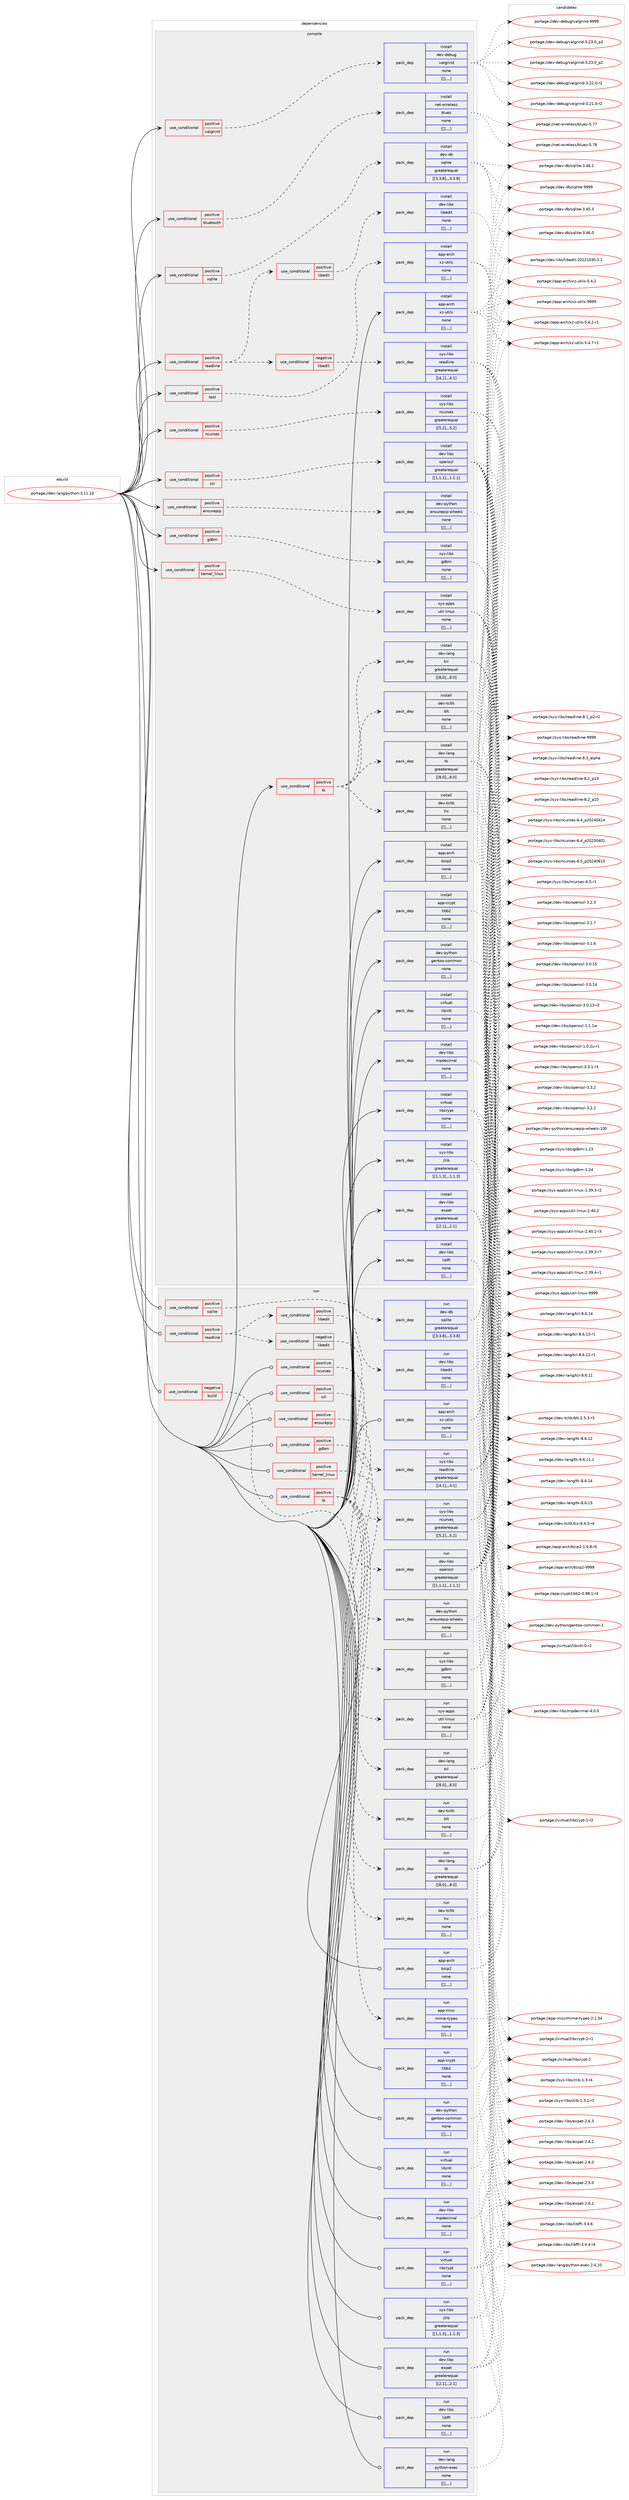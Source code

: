 digraph prolog {

# *************
# Graph options
# *************

newrank=true;
concentrate=true;
compound=true;
graph [rankdir=LR,fontname=Helvetica,fontsize=10,ranksep=1.5];#, ranksep=2.5, nodesep=0.2];
edge  [arrowhead=vee];
node  [fontname=Helvetica,fontsize=10];

# **********
# The ebuild
# **********

subgraph cluster_leftcol {
color=gray;
label=<<i>ebuild</i>>;
id [label="portage://dev-lang/python-3.11.10", color=red, width=4, href="../dev-lang/python-3.11.10.svg"];
}

# ****************
# The dependencies
# ****************

subgraph cluster_midcol {
color=gray;
label=<<i>dependencies</i>>;
subgraph cluster_compile {
fillcolor="#eeeeee";
style=filled;
label=<<i>compile</i>>;
subgraph cond24574 {
dependency102433 [label=<<TABLE BORDER="0" CELLBORDER="1" CELLSPACING="0" CELLPADDING="4"><TR><TD ROWSPAN="3" CELLPADDING="10">use_conditional</TD></TR><TR><TD>positive</TD></TR><TR><TD>bluetooth</TD></TR></TABLE>>, shape=none, color=red];
subgraph pack76784 {
dependency102434 [label=<<TABLE BORDER="0" CELLBORDER="1" CELLSPACING="0" CELLPADDING="4" WIDTH="220"><TR><TD ROWSPAN="6" CELLPADDING="30">pack_dep</TD></TR><TR><TD WIDTH="110">install</TD></TR><TR><TD>net-wireless</TD></TR><TR><TD>bluez</TD></TR><TR><TD>none</TD></TR><TR><TD>[[],,,,]</TD></TR></TABLE>>, shape=none, color=blue];
}
dependency102433:e -> dependency102434:w [weight=20,style="dashed",arrowhead="vee"];
}
id:e -> dependency102433:w [weight=20,style="solid",arrowhead="vee"];
subgraph cond24575 {
dependency102435 [label=<<TABLE BORDER="0" CELLBORDER="1" CELLSPACING="0" CELLPADDING="4"><TR><TD ROWSPAN="3" CELLPADDING="10">use_conditional</TD></TR><TR><TD>positive</TD></TR><TR><TD>ensurepip</TD></TR></TABLE>>, shape=none, color=red];
subgraph pack76785 {
dependency102436 [label=<<TABLE BORDER="0" CELLBORDER="1" CELLSPACING="0" CELLPADDING="4" WIDTH="220"><TR><TD ROWSPAN="6" CELLPADDING="30">pack_dep</TD></TR><TR><TD WIDTH="110">install</TD></TR><TR><TD>dev-python</TD></TR><TR><TD>ensurepip-wheels</TD></TR><TR><TD>none</TD></TR><TR><TD>[[],,,,]</TD></TR></TABLE>>, shape=none, color=blue];
}
dependency102435:e -> dependency102436:w [weight=20,style="dashed",arrowhead="vee"];
}
id:e -> dependency102435:w [weight=20,style="solid",arrowhead="vee"];
subgraph cond24576 {
dependency102437 [label=<<TABLE BORDER="0" CELLBORDER="1" CELLSPACING="0" CELLPADDING="4"><TR><TD ROWSPAN="3" CELLPADDING="10">use_conditional</TD></TR><TR><TD>positive</TD></TR><TR><TD>gdbm</TD></TR></TABLE>>, shape=none, color=red];
subgraph pack76786 {
dependency102438 [label=<<TABLE BORDER="0" CELLBORDER="1" CELLSPACING="0" CELLPADDING="4" WIDTH="220"><TR><TD ROWSPAN="6" CELLPADDING="30">pack_dep</TD></TR><TR><TD WIDTH="110">install</TD></TR><TR><TD>sys-libs</TD></TR><TR><TD>gdbm</TD></TR><TR><TD>none</TD></TR><TR><TD>[[],,,,]</TD></TR></TABLE>>, shape=none, color=blue];
}
dependency102437:e -> dependency102438:w [weight=20,style="dashed",arrowhead="vee"];
}
id:e -> dependency102437:w [weight=20,style="solid",arrowhead="vee"];
subgraph cond24577 {
dependency102439 [label=<<TABLE BORDER="0" CELLBORDER="1" CELLSPACING="0" CELLPADDING="4"><TR><TD ROWSPAN="3" CELLPADDING="10">use_conditional</TD></TR><TR><TD>positive</TD></TR><TR><TD>kernel_linux</TD></TR></TABLE>>, shape=none, color=red];
subgraph pack76787 {
dependency102440 [label=<<TABLE BORDER="0" CELLBORDER="1" CELLSPACING="0" CELLPADDING="4" WIDTH="220"><TR><TD ROWSPAN="6" CELLPADDING="30">pack_dep</TD></TR><TR><TD WIDTH="110">install</TD></TR><TR><TD>sys-apps</TD></TR><TR><TD>util-linux</TD></TR><TR><TD>none</TD></TR><TR><TD>[[],,,,]</TD></TR></TABLE>>, shape=none, color=blue];
}
dependency102439:e -> dependency102440:w [weight=20,style="dashed",arrowhead="vee"];
}
id:e -> dependency102439:w [weight=20,style="solid",arrowhead="vee"];
subgraph cond24578 {
dependency102441 [label=<<TABLE BORDER="0" CELLBORDER="1" CELLSPACING="0" CELLPADDING="4"><TR><TD ROWSPAN="3" CELLPADDING="10">use_conditional</TD></TR><TR><TD>positive</TD></TR><TR><TD>ncurses</TD></TR></TABLE>>, shape=none, color=red];
subgraph pack76788 {
dependency102442 [label=<<TABLE BORDER="0" CELLBORDER="1" CELLSPACING="0" CELLPADDING="4" WIDTH="220"><TR><TD ROWSPAN="6" CELLPADDING="30">pack_dep</TD></TR><TR><TD WIDTH="110">install</TD></TR><TR><TD>sys-libs</TD></TR><TR><TD>ncurses</TD></TR><TR><TD>greaterequal</TD></TR><TR><TD>[[5,2],,,5.2]</TD></TR></TABLE>>, shape=none, color=blue];
}
dependency102441:e -> dependency102442:w [weight=20,style="dashed",arrowhead="vee"];
}
id:e -> dependency102441:w [weight=20,style="solid",arrowhead="vee"];
subgraph cond24579 {
dependency102443 [label=<<TABLE BORDER="0" CELLBORDER="1" CELLSPACING="0" CELLPADDING="4"><TR><TD ROWSPAN="3" CELLPADDING="10">use_conditional</TD></TR><TR><TD>positive</TD></TR><TR><TD>readline</TD></TR></TABLE>>, shape=none, color=red];
subgraph cond24580 {
dependency102444 [label=<<TABLE BORDER="0" CELLBORDER="1" CELLSPACING="0" CELLPADDING="4"><TR><TD ROWSPAN="3" CELLPADDING="10">use_conditional</TD></TR><TR><TD>negative</TD></TR><TR><TD>libedit</TD></TR></TABLE>>, shape=none, color=red];
subgraph pack76789 {
dependency102445 [label=<<TABLE BORDER="0" CELLBORDER="1" CELLSPACING="0" CELLPADDING="4" WIDTH="220"><TR><TD ROWSPAN="6" CELLPADDING="30">pack_dep</TD></TR><TR><TD WIDTH="110">install</TD></TR><TR><TD>sys-libs</TD></TR><TR><TD>readline</TD></TR><TR><TD>greaterequal</TD></TR><TR><TD>[[4,1],,,4.1]</TD></TR></TABLE>>, shape=none, color=blue];
}
dependency102444:e -> dependency102445:w [weight=20,style="dashed",arrowhead="vee"];
}
dependency102443:e -> dependency102444:w [weight=20,style="dashed",arrowhead="vee"];
subgraph cond24581 {
dependency102446 [label=<<TABLE BORDER="0" CELLBORDER="1" CELLSPACING="0" CELLPADDING="4"><TR><TD ROWSPAN="3" CELLPADDING="10">use_conditional</TD></TR><TR><TD>positive</TD></TR><TR><TD>libedit</TD></TR></TABLE>>, shape=none, color=red];
subgraph pack76790 {
dependency102447 [label=<<TABLE BORDER="0" CELLBORDER="1" CELLSPACING="0" CELLPADDING="4" WIDTH="220"><TR><TD ROWSPAN="6" CELLPADDING="30">pack_dep</TD></TR><TR><TD WIDTH="110">install</TD></TR><TR><TD>dev-libs</TD></TR><TR><TD>libedit</TD></TR><TR><TD>none</TD></TR><TR><TD>[[],,,,]</TD></TR></TABLE>>, shape=none, color=blue];
}
dependency102446:e -> dependency102447:w [weight=20,style="dashed",arrowhead="vee"];
}
dependency102443:e -> dependency102446:w [weight=20,style="dashed",arrowhead="vee"];
}
id:e -> dependency102443:w [weight=20,style="solid",arrowhead="vee"];
subgraph cond24582 {
dependency102448 [label=<<TABLE BORDER="0" CELLBORDER="1" CELLSPACING="0" CELLPADDING="4"><TR><TD ROWSPAN="3" CELLPADDING="10">use_conditional</TD></TR><TR><TD>positive</TD></TR><TR><TD>sqlite</TD></TR></TABLE>>, shape=none, color=red];
subgraph pack76791 {
dependency102449 [label=<<TABLE BORDER="0" CELLBORDER="1" CELLSPACING="0" CELLPADDING="4" WIDTH="220"><TR><TD ROWSPAN="6" CELLPADDING="30">pack_dep</TD></TR><TR><TD WIDTH="110">install</TD></TR><TR><TD>dev-db</TD></TR><TR><TD>sqlite</TD></TR><TR><TD>greaterequal</TD></TR><TR><TD>[[3,3,8],,,3.3.8]</TD></TR></TABLE>>, shape=none, color=blue];
}
dependency102448:e -> dependency102449:w [weight=20,style="dashed",arrowhead="vee"];
}
id:e -> dependency102448:w [weight=20,style="solid",arrowhead="vee"];
subgraph cond24583 {
dependency102450 [label=<<TABLE BORDER="0" CELLBORDER="1" CELLSPACING="0" CELLPADDING="4"><TR><TD ROWSPAN="3" CELLPADDING="10">use_conditional</TD></TR><TR><TD>positive</TD></TR><TR><TD>ssl</TD></TR></TABLE>>, shape=none, color=red];
subgraph pack76792 {
dependency102451 [label=<<TABLE BORDER="0" CELLBORDER="1" CELLSPACING="0" CELLPADDING="4" WIDTH="220"><TR><TD ROWSPAN="6" CELLPADDING="30">pack_dep</TD></TR><TR><TD WIDTH="110">install</TD></TR><TR><TD>dev-libs</TD></TR><TR><TD>openssl</TD></TR><TR><TD>greaterequal</TD></TR><TR><TD>[[1,1,1],,,1.1.1]</TD></TR></TABLE>>, shape=none, color=blue];
}
dependency102450:e -> dependency102451:w [weight=20,style="dashed",arrowhead="vee"];
}
id:e -> dependency102450:w [weight=20,style="solid",arrowhead="vee"];
subgraph cond24584 {
dependency102452 [label=<<TABLE BORDER="0" CELLBORDER="1" CELLSPACING="0" CELLPADDING="4"><TR><TD ROWSPAN="3" CELLPADDING="10">use_conditional</TD></TR><TR><TD>positive</TD></TR><TR><TD>test</TD></TR></TABLE>>, shape=none, color=red];
subgraph pack76793 {
dependency102453 [label=<<TABLE BORDER="0" CELLBORDER="1" CELLSPACING="0" CELLPADDING="4" WIDTH="220"><TR><TD ROWSPAN="6" CELLPADDING="30">pack_dep</TD></TR><TR><TD WIDTH="110">install</TD></TR><TR><TD>app-arch</TD></TR><TR><TD>xz-utils</TD></TR><TR><TD>none</TD></TR><TR><TD>[[],,,,]</TD></TR></TABLE>>, shape=none, color=blue];
}
dependency102452:e -> dependency102453:w [weight=20,style="dashed",arrowhead="vee"];
}
id:e -> dependency102452:w [weight=20,style="solid",arrowhead="vee"];
subgraph cond24585 {
dependency102454 [label=<<TABLE BORDER="0" CELLBORDER="1" CELLSPACING="0" CELLPADDING="4"><TR><TD ROWSPAN="3" CELLPADDING="10">use_conditional</TD></TR><TR><TD>positive</TD></TR><TR><TD>tk</TD></TR></TABLE>>, shape=none, color=red];
subgraph pack76794 {
dependency102455 [label=<<TABLE BORDER="0" CELLBORDER="1" CELLSPACING="0" CELLPADDING="4" WIDTH="220"><TR><TD ROWSPAN="6" CELLPADDING="30">pack_dep</TD></TR><TR><TD WIDTH="110">install</TD></TR><TR><TD>dev-lang</TD></TR><TR><TD>tcl</TD></TR><TR><TD>greaterequal</TD></TR><TR><TD>[[8,0],,,8.0]</TD></TR></TABLE>>, shape=none, color=blue];
}
dependency102454:e -> dependency102455:w [weight=20,style="dashed",arrowhead="vee"];
subgraph pack76795 {
dependency102456 [label=<<TABLE BORDER="0" CELLBORDER="1" CELLSPACING="0" CELLPADDING="4" WIDTH="220"><TR><TD ROWSPAN="6" CELLPADDING="30">pack_dep</TD></TR><TR><TD WIDTH="110">install</TD></TR><TR><TD>dev-lang</TD></TR><TR><TD>tk</TD></TR><TR><TD>greaterequal</TD></TR><TR><TD>[[8,0],,,8.0]</TD></TR></TABLE>>, shape=none, color=blue];
}
dependency102454:e -> dependency102456:w [weight=20,style="dashed",arrowhead="vee"];
subgraph pack76796 {
dependency102457 [label=<<TABLE BORDER="0" CELLBORDER="1" CELLSPACING="0" CELLPADDING="4" WIDTH="220"><TR><TD ROWSPAN="6" CELLPADDING="30">pack_dep</TD></TR><TR><TD WIDTH="110">install</TD></TR><TR><TD>dev-tcltk</TD></TR><TR><TD>blt</TD></TR><TR><TD>none</TD></TR><TR><TD>[[],,,,]</TD></TR></TABLE>>, shape=none, color=blue];
}
dependency102454:e -> dependency102457:w [weight=20,style="dashed",arrowhead="vee"];
subgraph pack76797 {
dependency102458 [label=<<TABLE BORDER="0" CELLBORDER="1" CELLSPACING="0" CELLPADDING="4" WIDTH="220"><TR><TD ROWSPAN="6" CELLPADDING="30">pack_dep</TD></TR><TR><TD WIDTH="110">install</TD></TR><TR><TD>dev-tcltk</TD></TR><TR><TD>tix</TD></TR><TR><TD>none</TD></TR><TR><TD>[[],,,,]</TD></TR></TABLE>>, shape=none, color=blue];
}
dependency102454:e -> dependency102458:w [weight=20,style="dashed",arrowhead="vee"];
}
id:e -> dependency102454:w [weight=20,style="solid",arrowhead="vee"];
subgraph cond24586 {
dependency102459 [label=<<TABLE BORDER="0" CELLBORDER="1" CELLSPACING="0" CELLPADDING="4"><TR><TD ROWSPAN="3" CELLPADDING="10">use_conditional</TD></TR><TR><TD>positive</TD></TR><TR><TD>valgrind</TD></TR></TABLE>>, shape=none, color=red];
subgraph pack76798 {
dependency102460 [label=<<TABLE BORDER="0" CELLBORDER="1" CELLSPACING="0" CELLPADDING="4" WIDTH="220"><TR><TD ROWSPAN="6" CELLPADDING="30">pack_dep</TD></TR><TR><TD WIDTH="110">install</TD></TR><TR><TD>dev-debug</TD></TR><TR><TD>valgrind</TD></TR><TR><TD>none</TD></TR><TR><TD>[[],,,,]</TD></TR></TABLE>>, shape=none, color=blue];
}
dependency102459:e -> dependency102460:w [weight=20,style="dashed",arrowhead="vee"];
}
id:e -> dependency102459:w [weight=20,style="solid",arrowhead="vee"];
subgraph pack76799 {
dependency102461 [label=<<TABLE BORDER="0" CELLBORDER="1" CELLSPACING="0" CELLPADDING="4" WIDTH="220"><TR><TD ROWSPAN="6" CELLPADDING="30">pack_dep</TD></TR><TR><TD WIDTH="110">install</TD></TR><TR><TD>app-arch</TD></TR><TR><TD>bzip2</TD></TR><TR><TD>none</TD></TR><TR><TD>[[],,,,]</TD></TR></TABLE>>, shape=none, color=blue];
}
id:e -> dependency102461:w [weight=20,style="solid",arrowhead="vee"];
subgraph pack76800 {
dependency102462 [label=<<TABLE BORDER="0" CELLBORDER="1" CELLSPACING="0" CELLPADDING="4" WIDTH="220"><TR><TD ROWSPAN="6" CELLPADDING="30">pack_dep</TD></TR><TR><TD WIDTH="110">install</TD></TR><TR><TD>app-arch</TD></TR><TR><TD>xz-utils</TD></TR><TR><TD>none</TD></TR><TR><TD>[[],,,,]</TD></TR></TABLE>>, shape=none, color=blue];
}
id:e -> dependency102462:w [weight=20,style="solid",arrowhead="vee"];
subgraph pack76801 {
dependency102463 [label=<<TABLE BORDER="0" CELLBORDER="1" CELLSPACING="0" CELLPADDING="4" WIDTH="220"><TR><TD ROWSPAN="6" CELLPADDING="30">pack_dep</TD></TR><TR><TD WIDTH="110">install</TD></TR><TR><TD>app-crypt</TD></TR><TR><TD>libb2</TD></TR><TR><TD>none</TD></TR><TR><TD>[[],,,,]</TD></TR></TABLE>>, shape=none, color=blue];
}
id:e -> dependency102463:w [weight=20,style="solid",arrowhead="vee"];
subgraph pack76802 {
dependency102464 [label=<<TABLE BORDER="0" CELLBORDER="1" CELLSPACING="0" CELLPADDING="4" WIDTH="220"><TR><TD ROWSPAN="6" CELLPADDING="30">pack_dep</TD></TR><TR><TD WIDTH="110">install</TD></TR><TR><TD>dev-libs</TD></TR><TR><TD>expat</TD></TR><TR><TD>greaterequal</TD></TR><TR><TD>[[2,1],,,2.1]</TD></TR></TABLE>>, shape=none, color=blue];
}
id:e -> dependency102464:w [weight=20,style="solid",arrowhead="vee"];
subgraph pack76803 {
dependency102465 [label=<<TABLE BORDER="0" CELLBORDER="1" CELLSPACING="0" CELLPADDING="4" WIDTH="220"><TR><TD ROWSPAN="6" CELLPADDING="30">pack_dep</TD></TR><TR><TD WIDTH="110">install</TD></TR><TR><TD>dev-libs</TD></TR><TR><TD>libffi</TD></TR><TR><TD>none</TD></TR><TR><TD>[[],,,,]</TD></TR></TABLE>>, shape=none, color=blue];
}
id:e -> dependency102465:w [weight=20,style="solid",arrowhead="vee"];
subgraph pack76804 {
dependency102466 [label=<<TABLE BORDER="0" CELLBORDER="1" CELLSPACING="0" CELLPADDING="4" WIDTH="220"><TR><TD ROWSPAN="6" CELLPADDING="30">pack_dep</TD></TR><TR><TD WIDTH="110">install</TD></TR><TR><TD>dev-libs</TD></TR><TR><TD>mpdecimal</TD></TR><TR><TD>none</TD></TR><TR><TD>[[],,,,]</TD></TR></TABLE>>, shape=none, color=blue];
}
id:e -> dependency102466:w [weight=20,style="solid",arrowhead="vee"];
subgraph pack76805 {
dependency102467 [label=<<TABLE BORDER="0" CELLBORDER="1" CELLSPACING="0" CELLPADDING="4" WIDTH="220"><TR><TD ROWSPAN="6" CELLPADDING="30">pack_dep</TD></TR><TR><TD WIDTH="110">install</TD></TR><TR><TD>dev-python</TD></TR><TR><TD>gentoo-common</TD></TR><TR><TD>none</TD></TR><TR><TD>[[],,,,]</TD></TR></TABLE>>, shape=none, color=blue];
}
id:e -> dependency102467:w [weight=20,style="solid",arrowhead="vee"];
subgraph pack76806 {
dependency102468 [label=<<TABLE BORDER="0" CELLBORDER="1" CELLSPACING="0" CELLPADDING="4" WIDTH="220"><TR><TD ROWSPAN="6" CELLPADDING="30">pack_dep</TD></TR><TR><TD WIDTH="110">install</TD></TR><TR><TD>sys-libs</TD></TR><TR><TD>zlib</TD></TR><TR><TD>greaterequal</TD></TR><TR><TD>[[1,1,3],,,1.1.3]</TD></TR></TABLE>>, shape=none, color=blue];
}
id:e -> dependency102468:w [weight=20,style="solid",arrowhead="vee"];
subgraph pack76807 {
dependency102469 [label=<<TABLE BORDER="0" CELLBORDER="1" CELLSPACING="0" CELLPADDING="4" WIDTH="220"><TR><TD ROWSPAN="6" CELLPADDING="30">pack_dep</TD></TR><TR><TD WIDTH="110">install</TD></TR><TR><TD>virtual</TD></TR><TR><TD>libcrypt</TD></TR><TR><TD>none</TD></TR><TR><TD>[[],,,,]</TD></TR></TABLE>>, shape=none, color=blue];
}
id:e -> dependency102469:w [weight=20,style="solid",arrowhead="vee"];
subgraph pack76808 {
dependency102470 [label=<<TABLE BORDER="0" CELLBORDER="1" CELLSPACING="0" CELLPADDING="4" WIDTH="220"><TR><TD ROWSPAN="6" CELLPADDING="30">pack_dep</TD></TR><TR><TD WIDTH="110">install</TD></TR><TR><TD>virtual</TD></TR><TR><TD>libintl</TD></TR><TR><TD>none</TD></TR><TR><TD>[[],,,,]</TD></TR></TABLE>>, shape=none, color=blue];
}
id:e -> dependency102470:w [weight=20,style="solid",arrowhead="vee"];
}
subgraph cluster_compileandrun {
fillcolor="#eeeeee";
style=filled;
label=<<i>compile and run</i>>;
}
subgraph cluster_run {
fillcolor="#eeeeee";
style=filled;
label=<<i>run</i>>;
subgraph cond24587 {
dependency102471 [label=<<TABLE BORDER="0" CELLBORDER="1" CELLSPACING="0" CELLPADDING="4"><TR><TD ROWSPAN="3" CELLPADDING="10">use_conditional</TD></TR><TR><TD>negative</TD></TR><TR><TD>build</TD></TR></TABLE>>, shape=none, color=red];
subgraph pack76809 {
dependency102472 [label=<<TABLE BORDER="0" CELLBORDER="1" CELLSPACING="0" CELLPADDING="4" WIDTH="220"><TR><TD ROWSPAN="6" CELLPADDING="30">pack_dep</TD></TR><TR><TD WIDTH="110">run</TD></TR><TR><TD>app-misc</TD></TR><TR><TD>mime-types</TD></TR><TR><TD>none</TD></TR><TR><TD>[[],,,,]</TD></TR></TABLE>>, shape=none, color=blue];
}
dependency102471:e -> dependency102472:w [weight=20,style="dashed",arrowhead="vee"];
}
id:e -> dependency102471:w [weight=20,style="solid",arrowhead="odot"];
subgraph cond24588 {
dependency102473 [label=<<TABLE BORDER="0" CELLBORDER="1" CELLSPACING="0" CELLPADDING="4"><TR><TD ROWSPAN="3" CELLPADDING="10">use_conditional</TD></TR><TR><TD>positive</TD></TR><TR><TD>ensurepip</TD></TR></TABLE>>, shape=none, color=red];
subgraph pack76810 {
dependency102474 [label=<<TABLE BORDER="0" CELLBORDER="1" CELLSPACING="0" CELLPADDING="4" WIDTH="220"><TR><TD ROWSPAN="6" CELLPADDING="30">pack_dep</TD></TR><TR><TD WIDTH="110">run</TD></TR><TR><TD>dev-python</TD></TR><TR><TD>ensurepip-wheels</TD></TR><TR><TD>none</TD></TR><TR><TD>[[],,,,]</TD></TR></TABLE>>, shape=none, color=blue];
}
dependency102473:e -> dependency102474:w [weight=20,style="dashed",arrowhead="vee"];
}
id:e -> dependency102473:w [weight=20,style="solid",arrowhead="odot"];
subgraph cond24589 {
dependency102475 [label=<<TABLE BORDER="0" CELLBORDER="1" CELLSPACING="0" CELLPADDING="4"><TR><TD ROWSPAN="3" CELLPADDING="10">use_conditional</TD></TR><TR><TD>positive</TD></TR><TR><TD>gdbm</TD></TR></TABLE>>, shape=none, color=red];
subgraph pack76811 {
dependency102476 [label=<<TABLE BORDER="0" CELLBORDER="1" CELLSPACING="0" CELLPADDING="4" WIDTH="220"><TR><TD ROWSPAN="6" CELLPADDING="30">pack_dep</TD></TR><TR><TD WIDTH="110">run</TD></TR><TR><TD>sys-libs</TD></TR><TR><TD>gdbm</TD></TR><TR><TD>none</TD></TR><TR><TD>[[],,,,]</TD></TR></TABLE>>, shape=none, color=blue];
}
dependency102475:e -> dependency102476:w [weight=20,style="dashed",arrowhead="vee"];
}
id:e -> dependency102475:w [weight=20,style="solid",arrowhead="odot"];
subgraph cond24590 {
dependency102477 [label=<<TABLE BORDER="0" CELLBORDER="1" CELLSPACING="0" CELLPADDING="4"><TR><TD ROWSPAN="3" CELLPADDING="10">use_conditional</TD></TR><TR><TD>positive</TD></TR><TR><TD>kernel_linux</TD></TR></TABLE>>, shape=none, color=red];
subgraph pack76812 {
dependency102478 [label=<<TABLE BORDER="0" CELLBORDER="1" CELLSPACING="0" CELLPADDING="4" WIDTH="220"><TR><TD ROWSPAN="6" CELLPADDING="30">pack_dep</TD></TR><TR><TD WIDTH="110">run</TD></TR><TR><TD>sys-apps</TD></TR><TR><TD>util-linux</TD></TR><TR><TD>none</TD></TR><TR><TD>[[],,,,]</TD></TR></TABLE>>, shape=none, color=blue];
}
dependency102477:e -> dependency102478:w [weight=20,style="dashed",arrowhead="vee"];
}
id:e -> dependency102477:w [weight=20,style="solid",arrowhead="odot"];
subgraph cond24591 {
dependency102479 [label=<<TABLE BORDER="0" CELLBORDER="1" CELLSPACING="0" CELLPADDING="4"><TR><TD ROWSPAN="3" CELLPADDING="10">use_conditional</TD></TR><TR><TD>positive</TD></TR><TR><TD>ncurses</TD></TR></TABLE>>, shape=none, color=red];
subgraph pack76813 {
dependency102480 [label=<<TABLE BORDER="0" CELLBORDER="1" CELLSPACING="0" CELLPADDING="4" WIDTH="220"><TR><TD ROWSPAN="6" CELLPADDING="30">pack_dep</TD></TR><TR><TD WIDTH="110">run</TD></TR><TR><TD>sys-libs</TD></TR><TR><TD>ncurses</TD></TR><TR><TD>greaterequal</TD></TR><TR><TD>[[5,2],,,5.2]</TD></TR></TABLE>>, shape=none, color=blue];
}
dependency102479:e -> dependency102480:w [weight=20,style="dashed",arrowhead="vee"];
}
id:e -> dependency102479:w [weight=20,style="solid",arrowhead="odot"];
subgraph cond24592 {
dependency102481 [label=<<TABLE BORDER="0" CELLBORDER="1" CELLSPACING="0" CELLPADDING="4"><TR><TD ROWSPAN="3" CELLPADDING="10">use_conditional</TD></TR><TR><TD>positive</TD></TR><TR><TD>readline</TD></TR></TABLE>>, shape=none, color=red];
subgraph cond24593 {
dependency102482 [label=<<TABLE BORDER="0" CELLBORDER="1" CELLSPACING="0" CELLPADDING="4"><TR><TD ROWSPAN="3" CELLPADDING="10">use_conditional</TD></TR><TR><TD>negative</TD></TR><TR><TD>libedit</TD></TR></TABLE>>, shape=none, color=red];
subgraph pack76814 {
dependency102483 [label=<<TABLE BORDER="0" CELLBORDER="1" CELLSPACING="0" CELLPADDING="4" WIDTH="220"><TR><TD ROWSPAN="6" CELLPADDING="30">pack_dep</TD></TR><TR><TD WIDTH="110">run</TD></TR><TR><TD>sys-libs</TD></TR><TR><TD>readline</TD></TR><TR><TD>greaterequal</TD></TR><TR><TD>[[4,1],,,4.1]</TD></TR></TABLE>>, shape=none, color=blue];
}
dependency102482:e -> dependency102483:w [weight=20,style="dashed",arrowhead="vee"];
}
dependency102481:e -> dependency102482:w [weight=20,style="dashed",arrowhead="vee"];
subgraph cond24594 {
dependency102484 [label=<<TABLE BORDER="0" CELLBORDER="1" CELLSPACING="0" CELLPADDING="4"><TR><TD ROWSPAN="3" CELLPADDING="10">use_conditional</TD></TR><TR><TD>positive</TD></TR><TR><TD>libedit</TD></TR></TABLE>>, shape=none, color=red];
subgraph pack76815 {
dependency102485 [label=<<TABLE BORDER="0" CELLBORDER="1" CELLSPACING="0" CELLPADDING="4" WIDTH="220"><TR><TD ROWSPAN="6" CELLPADDING="30">pack_dep</TD></TR><TR><TD WIDTH="110">run</TD></TR><TR><TD>dev-libs</TD></TR><TR><TD>libedit</TD></TR><TR><TD>none</TD></TR><TR><TD>[[],,,,]</TD></TR></TABLE>>, shape=none, color=blue];
}
dependency102484:e -> dependency102485:w [weight=20,style="dashed",arrowhead="vee"];
}
dependency102481:e -> dependency102484:w [weight=20,style="dashed",arrowhead="vee"];
}
id:e -> dependency102481:w [weight=20,style="solid",arrowhead="odot"];
subgraph cond24595 {
dependency102486 [label=<<TABLE BORDER="0" CELLBORDER="1" CELLSPACING="0" CELLPADDING="4"><TR><TD ROWSPAN="3" CELLPADDING="10">use_conditional</TD></TR><TR><TD>positive</TD></TR><TR><TD>sqlite</TD></TR></TABLE>>, shape=none, color=red];
subgraph pack76816 {
dependency102487 [label=<<TABLE BORDER="0" CELLBORDER="1" CELLSPACING="0" CELLPADDING="4" WIDTH="220"><TR><TD ROWSPAN="6" CELLPADDING="30">pack_dep</TD></TR><TR><TD WIDTH="110">run</TD></TR><TR><TD>dev-db</TD></TR><TR><TD>sqlite</TD></TR><TR><TD>greaterequal</TD></TR><TR><TD>[[3,3,8],,,3.3.8]</TD></TR></TABLE>>, shape=none, color=blue];
}
dependency102486:e -> dependency102487:w [weight=20,style="dashed",arrowhead="vee"];
}
id:e -> dependency102486:w [weight=20,style="solid",arrowhead="odot"];
subgraph cond24596 {
dependency102488 [label=<<TABLE BORDER="0" CELLBORDER="1" CELLSPACING="0" CELLPADDING="4"><TR><TD ROWSPAN="3" CELLPADDING="10">use_conditional</TD></TR><TR><TD>positive</TD></TR><TR><TD>ssl</TD></TR></TABLE>>, shape=none, color=red];
subgraph pack76817 {
dependency102489 [label=<<TABLE BORDER="0" CELLBORDER="1" CELLSPACING="0" CELLPADDING="4" WIDTH="220"><TR><TD ROWSPAN="6" CELLPADDING="30">pack_dep</TD></TR><TR><TD WIDTH="110">run</TD></TR><TR><TD>dev-libs</TD></TR><TR><TD>openssl</TD></TR><TR><TD>greaterequal</TD></TR><TR><TD>[[1,1,1],,,1.1.1]</TD></TR></TABLE>>, shape=none, color=blue];
}
dependency102488:e -> dependency102489:w [weight=20,style="dashed",arrowhead="vee"];
}
id:e -> dependency102488:w [weight=20,style="solid",arrowhead="odot"];
subgraph cond24597 {
dependency102490 [label=<<TABLE BORDER="0" CELLBORDER="1" CELLSPACING="0" CELLPADDING="4"><TR><TD ROWSPAN="3" CELLPADDING="10">use_conditional</TD></TR><TR><TD>positive</TD></TR><TR><TD>tk</TD></TR></TABLE>>, shape=none, color=red];
subgraph pack76818 {
dependency102491 [label=<<TABLE BORDER="0" CELLBORDER="1" CELLSPACING="0" CELLPADDING="4" WIDTH="220"><TR><TD ROWSPAN="6" CELLPADDING="30">pack_dep</TD></TR><TR><TD WIDTH="110">run</TD></TR><TR><TD>dev-lang</TD></TR><TR><TD>tcl</TD></TR><TR><TD>greaterequal</TD></TR><TR><TD>[[8,0],,,8.0]</TD></TR></TABLE>>, shape=none, color=blue];
}
dependency102490:e -> dependency102491:w [weight=20,style="dashed",arrowhead="vee"];
subgraph pack76819 {
dependency102492 [label=<<TABLE BORDER="0" CELLBORDER="1" CELLSPACING="0" CELLPADDING="4" WIDTH="220"><TR><TD ROWSPAN="6" CELLPADDING="30">pack_dep</TD></TR><TR><TD WIDTH="110">run</TD></TR><TR><TD>dev-lang</TD></TR><TR><TD>tk</TD></TR><TR><TD>greaterequal</TD></TR><TR><TD>[[8,0],,,8.0]</TD></TR></TABLE>>, shape=none, color=blue];
}
dependency102490:e -> dependency102492:w [weight=20,style="dashed",arrowhead="vee"];
subgraph pack76820 {
dependency102493 [label=<<TABLE BORDER="0" CELLBORDER="1" CELLSPACING="0" CELLPADDING="4" WIDTH="220"><TR><TD ROWSPAN="6" CELLPADDING="30">pack_dep</TD></TR><TR><TD WIDTH="110">run</TD></TR><TR><TD>dev-tcltk</TD></TR><TR><TD>blt</TD></TR><TR><TD>none</TD></TR><TR><TD>[[],,,,]</TD></TR></TABLE>>, shape=none, color=blue];
}
dependency102490:e -> dependency102493:w [weight=20,style="dashed",arrowhead="vee"];
subgraph pack76821 {
dependency102494 [label=<<TABLE BORDER="0" CELLBORDER="1" CELLSPACING="0" CELLPADDING="4" WIDTH="220"><TR><TD ROWSPAN="6" CELLPADDING="30">pack_dep</TD></TR><TR><TD WIDTH="110">run</TD></TR><TR><TD>dev-tcltk</TD></TR><TR><TD>tix</TD></TR><TR><TD>none</TD></TR><TR><TD>[[],,,,]</TD></TR></TABLE>>, shape=none, color=blue];
}
dependency102490:e -> dependency102494:w [weight=20,style="dashed",arrowhead="vee"];
}
id:e -> dependency102490:w [weight=20,style="solid",arrowhead="odot"];
subgraph pack76822 {
dependency102495 [label=<<TABLE BORDER="0" CELLBORDER="1" CELLSPACING="0" CELLPADDING="4" WIDTH="220"><TR><TD ROWSPAN="6" CELLPADDING="30">pack_dep</TD></TR><TR><TD WIDTH="110">run</TD></TR><TR><TD>app-arch</TD></TR><TR><TD>bzip2</TD></TR><TR><TD>none</TD></TR><TR><TD>[[],,,,]</TD></TR></TABLE>>, shape=none, color=blue];
}
id:e -> dependency102495:w [weight=20,style="solid",arrowhead="odot"];
subgraph pack76823 {
dependency102496 [label=<<TABLE BORDER="0" CELLBORDER="1" CELLSPACING="0" CELLPADDING="4" WIDTH="220"><TR><TD ROWSPAN="6" CELLPADDING="30">pack_dep</TD></TR><TR><TD WIDTH="110">run</TD></TR><TR><TD>app-arch</TD></TR><TR><TD>xz-utils</TD></TR><TR><TD>none</TD></TR><TR><TD>[[],,,,]</TD></TR></TABLE>>, shape=none, color=blue];
}
id:e -> dependency102496:w [weight=20,style="solid",arrowhead="odot"];
subgraph pack76824 {
dependency102497 [label=<<TABLE BORDER="0" CELLBORDER="1" CELLSPACING="0" CELLPADDING="4" WIDTH="220"><TR><TD ROWSPAN="6" CELLPADDING="30">pack_dep</TD></TR><TR><TD WIDTH="110">run</TD></TR><TR><TD>app-crypt</TD></TR><TR><TD>libb2</TD></TR><TR><TD>none</TD></TR><TR><TD>[[],,,,]</TD></TR></TABLE>>, shape=none, color=blue];
}
id:e -> dependency102497:w [weight=20,style="solid",arrowhead="odot"];
subgraph pack76825 {
dependency102498 [label=<<TABLE BORDER="0" CELLBORDER="1" CELLSPACING="0" CELLPADDING="4" WIDTH="220"><TR><TD ROWSPAN="6" CELLPADDING="30">pack_dep</TD></TR><TR><TD WIDTH="110">run</TD></TR><TR><TD>dev-lang</TD></TR><TR><TD>python-exec</TD></TR><TR><TD>none</TD></TR><TR><TD>[[],,,,]</TD></TR></TABLE>>, shape=none, color=blue];
}
id:e -> dependency102498:w [weight=20,style="solid",arrowhead="odot"];
subgraph pack76826 {
dependency102499 [label=<<TABLE BORDER="0" CELLBORDER="1" CELLSPACING="0" CELLPADDING="4" WIDTH="220"><TR><TD ROWSPAN="6" CELLPADDING="30">pack_dep</TD></TR><TR><TD WIDTH="110">run</TD></TR><TR><TD>dev-libs</TD></TR><TR><TD>expat</TD></TR><TR><TD>greaterequal</TD></TR><TR><TD>[[2,1],,,2.1]</TD></TR></TABLE>>, shape=none, color=blue];
}
id:e -> dependency102499:w [weight=20,style="solid",arrowhead="odot"];
subgraph pack76827 {
dependency102500 [label=<<TABLE BORDER="0" CELLBORDER="1" CELLSPACING="0" CELLPADDING="4" WIDTH="220"><TR><TD ROWSPAN="6" CELLPADDING="30">pack_dep</TD></TR><TR><TD WIDTH="110">run</TD></TR><TR><TD>dev-libs</TD></TR><TR><TD>libffi</TD></TR><TR><TD>none</TD></TR><TR><TD>[[],,,,]</TD></TR></TABLE>>, shape=none, color=blue];
}
id:e -> dependency102500:w [weight=20,style="solid",arrowhead="odot"];
subgraph pack76828 {
dependency102501 [label=<<TABLE BORDER="0" CELLBORDER="1" CELLSPACING="0" CELLPADDING="4" WIDTH="220"><TR><TD ROWSPAN="6" CELLPADDING="30">pack_dep</TD></TR><TR><TD WIDTH="110">run</TD></TR><TR><TD>dev-libs</TD></TR><TR><TD>mpdecimal</TD></TR><TR><TD>none</TD></TR><TR><TD>[[],,,,]</TD></TR></TABLE>>, shape=none, color=blue];
}
id:e -> dependency102501:w [weight=20,style="solid",arrowhead="odot"];
subgraph pack76829 {
dependency102502 [label=<<TABLE BORDER="0" CELLBORDER="1" CELLSPACING="0" CELLPADDING="4" WIDTH="220"><TR><TD ROWSPAN="6" CELLPADDING="30">pack_dep</TD></TR><TR><TD WIDTH="110">run</TD></TR><TR><TD>dev-python</TD></TR><TR><TD>gentoo-common</TD></TR><TR><TD>none</TD></TR><TR><TD>[[],,,,]</TD></TR></TABLE>>, shape=none, color=blue];
}
id:e -> dependency102502:w [weight=20,style="solid",arrowhead="odot"];
subgraph pack76830 {
dependency102503 [label=<<TABLE BORDER="0" CELLBORDER="1" CELLSPACING="0" CELLPADDING="4" WIDTH="220"><TR><TD ROWSPAN="6" CELLPADDING="30">pack_dep</TD></TR><TR><TD WIDTH="110">run</TD></TR><TR><TD>sys-libs</TD></TR><TR><TD>zlib</TD></TR><TR><TD>greaterequal</TD></TR><TR><TD>[[1,1,3],,,1.1.3]</TD></TR></TABLE>>, shape=none, color=blue];
}
id:e -> dependency102503:w [weight=20,style="solid",arrowhead="odot"];
subgraph pack76831 {
dependency102504 [label=<<TABLE BORDER="0" CELLBORDER="1" CELLSPACING="0" CELLPADDING="4" WIDTH="220"><TR><TD ROWSPAN="6" CELLPADDING="30">pack_dep</TD></TR><TR><TD WIDTH="110">run</TD></TR><TR><TD>virtual</TD></TR><TR><TD>libcrypt</TD></TR><TR><TD>none</TD></TR><TR><TD>[[],,,,]</TD></TR></TABLE>>, shape=none, color=blue];
}
id:e -> dependency102504:w [weight=20,style="solid",arrowhead="odot"];
subgraph pack76832 {
dependency102505 [label=<<TABLE BORDER="0" CELLBORDER="1" CELLSPACING="0" CELLPADDING="4" WIDTH="220"><TR><TD ROWSPAN="6" CELLPADDING="30">pack_dep</TD></TR><TR><TD WIDTH="110">run</TD></TR><TR><TD>virtual</TD></TR><TR><TD>libintl</TD></TR><TR><TD>none</TD></TR><TR><TD>[[],,,,]</TD></TR></TABLE>>, shape=none, color=blue];
}
id:e -> dependency102505:w [weight=20,style="solid",arrowhead="odot"];
}
}

# **************
# The candidates
# **************

subgraph cluster_choices {
rank=same;
color=gray;
label=<<i>candidates</i>>;

subgraph choice76784 {
color=black;
nodesep=1;
choice1101011164511910511410110810111511547981081171011224553465556 [label="portage://net-wireless/bluez-5.78", color=red, width=4,href="../net-wireless/bluez-5.78.svg"];
choice1101011164511910511410110810111511547981081171011224553465555 [label="portage://net-wireless/bluez-5.77", color=red, width=4,href="../net-wireless/bluez-5.77.svg"];
dependency102434:e -> choice1101011164511910511410110810111511547981081171011224553465556:w [style=dotted,weight="100"];
dependency102434:e -> choice1101011164511910511410110810111511547981081171011224553465555:w [style=dotted,weight="100"];
}
subgraph choice76785 {
color=black;
nodesep=1;
choice10010111845112121116104111110471011101151171141011121051124511910410110110811545494848 [label="portage://dev-python/ensurepip-wheels-100", color=red, width=4,href="../dev-python/ensurepip-wheels-100.svg"];
dependency102436:e -> choice10010111845112121116104111110471011101151171141011121051124511910410110110811545494848:w [style=dotted,weight="100"];
}
subgraph choice76786 {
color=black;
nodesep=1;
choice115121115451081059811547103100981094549465052 [label="portage://sys-libs/gdbm-1.24", color=red, width=4,href="../sys-libs/gdbm-1.24.svg"];
choice115121115451081059811547103100981094549465051 [label="portage://sys-libs/gdbm-1.23", color=red, width=4,href="../sys-libs/gdbm-1.23.svg"];
dependency102438:e -> choice115121115451081059811547103100981094549465052:w [style=dotted,weight="100"];
dependency102438:e -> choice115121115451081059811547103100981094549465051:w [style=dotted,weight="100"];
}
subgraph choice76787 {
color=black;
nodesep=1;
choice115121115459711211211547117116105108451081051101171204557575757 [label="portage://sys-apps/util-linux-9999", color=red, width=4,href="../sys-apps/util-linux-9999.svg"];
choice1151211154597112112115471171161051084510810511011712045504652484650 [label="portage://sys-apps/util-linux-2.40.2", color=red, width=4,href="../sys-apps/util-linux-2.40.2.svg"];
choice11512111545971121121154711711610510845108105110117120455046524846494511451 [label="portage://sys-apps/util-linux-2.40.1-r3", color=red, width=4,href="../sys-apps/util-linux-2.40.1-r3.svg"];
choice11512111545971121121154711711610510845108105110117120455046515746524511449 [label="portage://sys-apps/util-linux-2.39.4-r1", color=red, width=4,href="../sys-apps/util-linux-2.39.4-r1.svg"];
choice11512111545971121121154711711610510845108105110117120455046515746514511455 [label="portage://sys-apps/util-linux-2.39.3-r7", color=red, width=4,href="../sys-apps/util-linux-2.39.3-r7.svg"];
choice11512111545971121121154711711610510845108105110117120455046515746514511450 [label="portage://sys-apps/util-linux-2.39.3-r2", color=red, width=4,href="../sys-apps/util-linux-2.39.3-r2.svg"];
dependency102440:e -> choice115121115459711211211547117116105108451081051101171204557575757:w [style=dotted,weight="100"];
dependency102440:e -> choice1151211154597112112115471171161051084510810511011712045504652484650:w [style=dotted,weight="100"];
dependency102440:e -> choice11512111545971121121154711711610510845108105110117120455046524846494511451:w [style=dotted,weight="100"];
dependency102440:e -> choice11512111545971121121154711711610510845108105110117120455046515746524511449:w [style=dotted,weight="100"];
dependency102440:e -> choice11512111545971121121154711711610510845108105110117120455046515746514511455:w [style=dotted,weight="100"];
dependency102440:e -> choice11512111545971121121154711711610510845108105110117120455046515746514511450:w [style=dotted,weight="100"];
}
subgraph choice76788 {
color=black;
nodesep=1;
choice1151211154510810598115471109911711411510111545544653951125048505248544953 [label="portage://sys-libs/ncurses-6.5_p20240615", color=red, width=4,href="../sys-libs/ncurses-6.5_p20240615.svg"];
choice11512111545108105981154711099117114115101115455446534511449 [label="portage://sys-libs/ncurses-6.5-r1", color=red, width=4,href="../sys-libs/ncurses-6.5-r1.svg"];
choice1151211154510810598115471109911711411510111545544652951125048505248524952 [label="portage://sys-libs/ncurses-6.4_p20240414", color=red, width=4,href="../sys-libs/ncurses-6.4_p20240414.svg"];
choice1151211154510810598115471109911711411510111545544652951125048505148524849 [label="portage://sys-libs/ncurses-6.4_p20230401", color=red, width=4,href="../sys-libs/ncurses-6.4_p20230401.svg"];
dependency102442:e -> choice1151211154510810598115471109911711411510111545544653951125048505248544953:w [style=dotted,weight="100"];
dependency102442:e -> choice11512111545108105981154711099117114115101115455446534511449:w [style=dotted,weight="100"];
dependency102442:e -> choice1151211154510810598115471109911711411510111545544652951125048505248524952:w [style=dotted,weight="100"];
dependency102442:e -> choice1151211154510810598115471109911711411510111545544652951125048505148524849:w [style=dotted,weight="100"];
}
subgraph choice76789 {
color=black;
nodesep=1;
choice115121115451081059811547114101971001081051101014557575757 [label="portage://sys-libs/readline-9999", color=red, width=4,href="../sys-libs/readline-9999.svg"];
choice1151211154510810598115471141019710010810511010145564651959710811210497 [label="portage://sys-libs/readline-8.3_alpha", color=red, width=4,href="../sys-libs/readline-8.3_alpha.svg"];
choice1151211154510810598115471141019710010810511010145564650951124951 [label="portage://sys-libs/readline-8.2_p13", color=red, width=4,href="../sys-libs/readline-8.2_p13.svg"];
choice1151211154510810598115471141019710010810511010145564650951124948 [label="portage://sys-libs/readline-8.2_p10", color=red, width=4,href="../sys-libs/readline-8.2_p10.svg"];
choice115121115451081059811547114101971001081051101014556464995112504511450 [label="portage://sys-libs/readline-8.1_p2-r2", color=red, width=4,href="../sys-libs/readline-8.1_p2-r2.svg"];
dependency102445:e -> choice115121115451081059811547114101971001081051101014557575757:w [style=dotted,weight="100"];
dependency102445:e -> choice1151211154510810598115471141019710010810511010145564651959710811210497:w [style=dotted,weight="100"];
dependency102445:e -> choice1151211154510810598115471141019710010810511010145564650951124951:w [style=dotted,weight="100"];
dependency102445:e -> choice1151211154510810598115471141019710010810511010145564650951124948:w [style=dotted,weight="100"];
dependency102445:e -> choice115121115451081059811547114101971001081051101014556464995112504511450:w [style=dotted,weight="100"];
}
subgraph choice76790 {
color=black;
nodesep=1;
choice1001011184510810598115471081059810110010511645504850504948514846514649 [label="portage://dev-libs/libedit-20221030.3.1", color=red, width=4,href="../dev-libs/libedit-20221030.3.1.svg"];
dependency102447:e -> choice1001011184510810598115471081059810110010511645504850504948514846514649:w [style=dotted,weight="100"];
}
subgraph choice76791 {
color=black;
nodesep=1;
choice1001011184510098471151131081051161014557575757 [label="portage://dev-db/sqlite-9999", color=red, width=4,href="../dev-db/sqlite-9999.svg"];
choice10010111845100984711511310810511610145514652544649 [label="portage://dev-db/sqlite-3.46.1", color=red, width=4,href="../dev-db/sqlite-3.46.1.svg"];
choice10010111845100984711511310810511610145514652544648 [label="portage://dev-db/sqlite-3.46.0", color=red, width=4,href="../dev-db/sqlite-3.46.0.svg"];
choice10010111845100984711511310810511610145514652534651 [label="portage://dev-db/sqlite-3.45.3", color=red, width=4,href="../dev-db/sqlite-3.45.3.svg"];
dependency102449:e -> choice1001011184510098471151131081051161014557575757:w [style=dotted,weight="100"];
dependency102449:e -> choice10010111845100984711511310810511610145514652544649:w [style=dotted,weight="100"];
dependency102449:e -> choice10010111845100984711511310810511610145514652544648:w [style=dotted,weight="100"];
dependency102449:e -> choice10010111845100984711511310810511610145514652534651:w [style=dotted,weight="100"];
}
subgraph choice76792 {
color=black;
nodesep=1;
choice100101118451081059811547111112101110115115108455146514650 [label="portage://dev-libs/openssl-3.3.2", color=red, width=4,href="../dev-libs/openssl-3.3.2.svg"];
choice1001011184510810598115471111121011101151151084551465146494511451 [label="portage://dev-libs/openssl-3.3.1-r3", color=red, width=4,href="../dev-libs/openssl-3.3.1-r3.svg"];
choice100101118451081059811547111112101110115115108455146504651 [label="portage://dev-libs/openssl-3.2.3", color=red, width=4,href="../dev-libs/openssl-3.2.3.svg"];
choice100101118451081059811547111112101110115115108455146504650 [label="portage://dev-libs/openssl-3.2.2", color=red, width=4,href="../dev-libs/openssl-3.2.2.svg"];
choice100101118451081059811547111112101110115115108455146494655 [label="portage://dev-libs/openssl-3.1.7", color=red, width=4,href="../dev-libs/openssl-3.1.7.svg"];
choice100101118451081059811547111112101110115115108455146494654 [label="portage://dev-libs/openssl-3.1.6", color=red, width=4,href="../dev-libs/openssl-3.1.6.svg"];
choice10010111845108105981154711111210111011511510845514648464953 [label="portage://dev-libs/openssl-3.0.15", color=red, width=4,href="../dev-libs/openssl-3.0.15.svg"];
choice10010111845108105981154711111210111011511510845514648464952 [label="portage://dev-libs/openssl-3.0.14", color=red, width=4,href="../dev-libs/openssl-3.0.14.svg"];
choice100101118451081059811547111112101110115115108455146484649514511450 [label="portage://dev-libs/openssl-3.0.13-r2", color=red, width=4,href="../dev-libs/openssl-3.0.13-r2.svg"];
choice100101118451081059811547111112101110115115108454946494649119 [label="portage://dev-libs/openssl-1.1.1w", color=red, width=4,href="../dev-libs/openssl-1.1.1w.svg"];
choice1001011184510810598115471111121011101151151084549464846501174511449 [label="portage://dev-libs/openssl-1.0.2u-r1", color=red, width=4,href="../dev-libs/openssl-1.0.2u-r1.svg"];
dependency102451:e -> choice100101118451081059811547111112101110115115108455146514650:w [style=dotted,weight="100"];
dependency102451:e -> choice1001011184510810598115471111121011101151151084551465146494511451:w [style=dotted,weight="100"];
dependency102451:e -> choice100101118451081059811547111112101110115115108455146504651:w [style=dotted,weight="100"];
dependency102451:e -> choice100101118451081059811547111112101110115115108455146504650:w [style=dotted,weight="100"];
dependency102451:e -> choice100101118451081059811547111112101110115115108455146494655:w [style=dotted,weight="100"];
dependency102451:e -> choice100101118451081059811547111112101110115115108455146494654:w [style=dotted,weight="100"];
dependency102451:e -> choice10010111845108105981154711111210111011511510845514648464953:w [style=dotted,weight="100"];
dependency102451:e -> choice10010111845108105981154711111210111011511510845514648464952:w [style=dotted,weight="100"];
dependency102451:e -> choice100101118451081059811547111112101110115115108455146484649514511450:w [style=dotted,weight="100"];
dependency102451:e -> choice100101118451081059811547111112101110115115108454946494649119:w [style=dotted,weight="100"];
dependency102451:e -> choice1001011184510810598115471111121011101151151084549464846501174511449:w [style=dotted,weight="100"];
}
subgraph choice76793 {
color=black;
nodesep=1;
choice9711211245971149910447120122451171161051081154557575757 [label="portage://app-arch/xz-utils-9999", color=red, width=4,href="../app-arch/xz-utils-9999.svg"];
choice9711211245971149910447120122451171161051081154553465446504511449 [label="portage://app-arch/xz-utils-5.6.2-r1", color=red, width=4,href="../app-arch/xz-utils-5.6.2-r1.svg"];
choice9711211245971149910447120122451171161051081154553465246554511449 [label="portage://app-arch/xz-utils-5.4.7-r1", color=red, width=4,href="../app-arch/xz-utils-5.4.7-r1.svg"];
choice971121124597114991044712012245117116105108115455346524650 [label="portage://app-arch/xz-utils-5.4.2", color=red, width=4,href="../app-arch/xz-utils-5.4.2.svg"];
dependency102453:e -> choice9711211245971149910447120122451171161051081154557575757:w [style=dotted,weight="100"];
dependency102453:e -> choice9711211245971149910447120122451171161051081154553465446504511449:w [style=dotted,weight="100"];
dependency102453:e -> choice9711211245971149910447120122451171161051081154553465246554511449:w [style=dotted,weight="100"];
dependency102453:e -> choice971121124597114991044712012245117116105108115455346524650:w [style=dotted,weight="100"];
}
subgraph choice76794 {
color=black;
nodesep=1;
choice1001011184510897110103471169910845564654464952 [label="portage://dev-lang/tcl-8.6.14", color=red, width=4,href="../dev-lang/tcl-8.6.14.svg"];
choice10010111845108971101034711699108455646544649514511449 [label="portage://dev-lang/tcl-8.6.13-r1", color=red, width=4,href="../dev-lang/tcl-8.6.13-r1.svg"];
choice10010111845108971101034711699108455646544649504511449 [label="portage://dev-lang/tcl-8.6.12-r1", color=red, width=4,href="../dev-lang/tcl-8.6.12-r1.svg"];
choice1001011184510897110103471169910845564654464949 [label="portage://dev-lang/tcl-8.6.11", color=red, width=4,href="../dev-lang/tcl-8.6.11.svg"];
dependency102455:e -> choice1001011184510897110103471169910845564654464952:w [style=dotted,weight="100"];
dependency102455:e -> choice10010111845108971101034711699108455646544649514511449:w [style=dotted,weight="100"];
dependency102455:e -> choice10010111845108971101034711699108455646544649504511449:w [style=dotted,weight="100"];
dependency102455:e -> choice1001011184510897110103471169910845564654464949:w [style=dotted,weight="100"];
}
subgraph choice76795 {
color=black;
nodesep=1;
choice10010111845108971101034711610745564654464952 [label="portage://dev-lang/tk-8.6.14", color=red, width=4,href="../dev-lang/tk-8.6.14.svg"];
choice10010111845108971101034711610745564654464951 [label="portage://dev-lang/tk-8.6.13", color=red, width=4,href="../dev-lang/tk-8.6.13.svg"];
choice10010111845108971101034711610745564654464950 [label="portage://dev-lang/tk-8.6.12", color=red, width=4,href="../dev-lang/tk-8.6.12.svg"];
choice100101118451089711010347116107455646544649494649 [label="portage://dev-lang/tk-8.6.11.1", color=red, width=4,href="../dev-lang/tk-8.6.11.1.svg"];
dependency102456:e -> choice10010111845108971101034711610745564654464952:w [style=dotted,weight="100"];
dependency102456:e -> choice10010111845108971101034711610745564654464951:w [style=dotted,weight="100"];
dependency102456:e -> choice10010111845108971101034711610745564654464950:w [style=dotted,weight="100"];
dependency102456:e -> choice100101118451089711010347116107455646544649494649:w [style=dotted,weight="100"];
}
subgraph choice76796 {
color=black;
nodesep=1;
choice100101118451169910811610747981081164550465346514511451 [label="portage://dev-tcltk/blt-2.5.3-r3", color=red, width=4,href="../dev-tcltk/blt-2.5.3-r3.svg"];
dependency102457:e -> choice100101118451169910811610747981081164550465346514511451:w [style=dotted,weight="100"];
}
subgraph choice76797 {
color=black;
nodesep=1;
choice1001011184511699108116107471161051204556465246514511452 [label="portage://dev-tcltk/tix-8.4.3-r4", color=red, width=4,href="../dev-tcltk/tix-8.4.3-r4.svg"];
dependency102458:e -> choice1001011184511699108116107471161051204556465246514511452:w [style=dotted,weight="100"];
}
subgraph choice76798 {
color=black;
nodesep=1;
choice100101118451001019811710347118971081031141051101004557575757 [label="portage://dev-debug/valgrind-9999", color=red, width=4,href="../dev-debug/valgrind-9999.svg"];
choice10010111845100101981171034711897108103114105110100455146505146489511251 [label="portage://dev-debug/valgrind-3.23.0_p3", color=red, width=4,href="../dev-debug/valgrind-3.23.0_p3.svg"];
choice10010111845100101981171034711897108103114105110100455146505146489511250 [label="portage://dev-debug/valgrind-3.23.0_p2", color=red, width=4,href="../dev-debug/valgrind-3.23.0_p2.svg"];
choice10010111845100101981171034711897108103114105110100455146505046484511450 [label="portage://dev-debug/valgrind-3.22.0-r2", color=red, width=4,href="../dev-debug/valgrind-3.22.0-r2.svg"];
choice10010111845100101981171034711897108103114105110100455146504946484511450 [label="portage://dev-debug/valgrind-3.21.0-r2", color=red, width=4,href="../dev-debug/valgrind-3.21.0-r2.svg"];
dependency102460:e -> choice100101118451001019811710347118971081031141051101004557575757:w [style=dotted,weight="100"];
dependency102460:e -> choice10010111845100101981171034711897108103114105110100455146505146489511251:w [style=dotted,weight="100"];
dependency102460:e -> choice10010111845100101981171034711897108103114105110100455146505146489511250:w [style=dotted,weight="100"];
dependency102460:e -> choice10010111845100101981171034711897108103114105110100455146505046484511450:w [style=dotted,weight="100"];
dependency102460:e -> choice10010111845100101981171034711897108103114105110100455146504946484511450:w [style=dotted,weight="100"];
}
subgraph choice76799 {
color=black;
nodesep=1;
choice971121124597114991044798122105112504557575757 [label="portage://app-arch/bzip2-9999", color=red, width=4,href="../app-arch/bzip2-9999.svg"];
choice971121124597114991044798122105112504549464846564511453 [label="portage://app-arch/bzip2-1.0.8-r5", color=red, width=4,href="../app-arch/bzip2-1.0.8-r5.svg"];
dependency102461:e -> choice971121124597114991044798122105112504557575757:w [style=dotted,weight="100"];
dependency102461:e -> choice971121124597114991044798122105112504549464846564511453:w [style=dotted,weight="100"];
}
subgraph choice76800 {
color=black;
nodesep=1;
choice9711211245971149910447120122451171161051081154557575757 [label="portage://app-arch/xz-utils-9999", color=red, width=4,href="../app-arch/xz-utils-9999.svg"];
choice9711211245971149910447120122451171161051081154553465446504511449 [label="portage://app-arch/xz-utils-5.6.2-r1", color=red, width=4,href="../app-arch/xz-utils-5.6.2-r1.svg"];
choice9711211245971149910447120122451171161051081154553465246554511449 [label="portage://app-arch/xz-utils-5.4.7-r1", color=red, width=4,href="../app-arch/xz-utils-5.4.7-r1.svg"];
choice971121124597114991044712012245117116105108115455346524650 [label="portage://app-arch/xz-utils-5.4.2", color=red, width=4,href="../app-arch/xz-utils-5.4.2.svg"];
dependency102462:e -> choice9711211245971149910447120122451171161051081154557575757:w [style=dotted,weight="100"];
dependency102462:e -> choice9711211245971149910447120122451171161051081154553465446504511449:w [style=dotted,weight="100"];
dependency102462:e -> choice9711211245971149910447120122451171161051081154553465246554511449:w [style=dotted,weight="100"];
dependency102462:e -> choice971121124597114991044712012245117116105108115455346524650:w [style=dotted,weight="100"];
}
subgraph choice76801 {
color=black;
nodesep=1;
choice97112112459911412111211647108105989850454846575646494511451 [label="portage://app-crypt/libb2-0.98.1-r3", color=red, width=4,href="../app-crypt/libb2-0.98.1-r3.svg"];
dependency102463:e -> choice97112112459911412111211647108105989850454846575646494511451:w [style=dotted,weight="100"];
}
subgraph choice76802 {
color=black;
nodesep=1;
choice10010111845108105981154710112011297116455046544651 [label="portage://dev-libs/expat-2.6.3", color=red, width=4,href="../dev-libs/expat-2.6.3.svg"];
choice10010111845108105981154710112011297116455046544650 [label="portage://dev-libs/expat-2.6.2", color=red, width=4,href="../dev-libs/expat-2.6.2.svg"];
choice10010111845108105981154710112011297116455046544649 [label="portage://dev-libs/expat-2.6.1", color=red, width=4,href="../dev-libs/expat-2.6.1.svg"];
choice10010111845108105981154710112011297116455046544648 [label="portage://dev-libs/expat-2.6.0", color=red, width=4,href="../dev-libs/expat-2.6.0.svg"];
choice10010111845108105981154710112011297116455046534648 [label="portage://dev-libs/expat-2.5.0", color=red, width=4,href="../dev-libs/expat-2.5.0.svg"];
dependency102464:e -> choice10010111845108105981154710112011297116455046544651:w [style=dotted,weight="100"];
dependency102464:e -> choice10010111845108105981154710112011297116455046544650:w [style=dotted,weight="100"];
dependency102464:e -> choice10010111845108105981154710112011297116455046544649:w [style=dotted,weight="100"];
dependency102464:e -> choice10010111845108105981154710112011297116455046544648:w [style=dotted,weight="100"];
dependency102464:e -> choice10010111845108105981154710112011297116455046534648:w [style=dotted,weight="100"];
}
subgraph choice76803 {
color=black;
nodesep=1;
choice10010111845108105981154710810598102102105455146524654 [label="portage://dev-libs/libffi-3.4.6", color=red, width=4,href="../dev-libs/libffi-3.4.6.svg"];
choice100101118451081059811547108105981021021054551465246524511452 [label="portage://dev-libs/libffi-3.4.4-r4", color=red, width=4,href="../dev-libs/libffi-3.4.4-r4.svg"];
dependency102465:e -> choice10010111845108105981154710810598102102105455146524654:w [style=dotted,weight="100"];
dependency102465:e -> choice100101118451081059811547108105981021021054551465246524511452:w [style=dotted,weight="100"];
}
subgraph choice76804 {
color=black;
nodesep=1;
choice1001011184510810598115471091121001019910510997108455246484648 [label="portage://dev-libs/mpdecimal-4.0.0", color=red, width=4,href="../dev-libs/mpdecimal-4.0.0.svg"];
dependency102466:e -> choice1001011184510810598115471091121001019910510997108455246484648:w [style=dotted,weight="100"];
}
subgraph choice76805 {
color=black;
nodesep=1;
choice100101118451121211161041111104710310111011611111145991111091091111104549 [label="portage://dev-python/gentoo-common-1", color=red, width=4,href="../dev-python/gentoo-common-1.svg"];
dependency102467:e -> choice100101118451121211161041111104710310111011611111145991111091091111104549:w [style=dotted,weight="100"];
}
subgraph choice76806 {
color=black;
nodesep=1;
choice115121115451081059811547122108105984549465146494511449 [label="portage://sys-libs/zlib-1.3.1-r1", color=red, width=4,href="../sys-libs/zlib-1.3.1-r1.svg"];
choice11512111545108105981154712210810598454946514511452 [label="portage://sys-libs/zlib-1.3-r4", color=red, width=4,href="../sys-libs/zlib-1.3-r4.svg"];
dependency102468:e -> choice115121115451081059811547122108105984549465146494511449:w [style=dotted,weight="100"];
dependency102468:e -> choice11512111545108105981154712210810598454946514511452:w [style=dotted,weight="100"];
}
subgraph choice76807 {
color=black;
nodesep=1;
choice1181051141161179710847108105989911412111211645504511449 [label="portage://virtual/libcrypt-2-r1", color=red, width=4,href="../virtual/libcrypt-2-r1.svg"];
choice118105114116117971084710810598991141211121164550 [label="portage://virtual/libcrypt-2", color=red, width=4,href="../virtual/libcrypt-2.svg"];
choice1181051141161179710847108105989911412111211645494511450 [label="portage://virtual/libcrypt-1-r2", color=red, width=4,href="../virtual/libcrypt-1-r2.svg"];
dependency102469:e -> choice1181051141161179710847108105989911412111211645504511449:w [style=dotted,weight="100"];
dependency102469:e -> choice118105114116117971084710810598991141211121164550:w [style=dotted,weight="100"];
dependency102469:e -> choice1181051141161179710847108105989911412111211645494511450:w [style=dotted,weight="100"];
}
subgraph choice76808 {
color=black;
nodesep=1;
choice11810511411611797108471081059810511011610845484511450 [label="portage://virtual/libintl-0-r2", color=red, width=4,href="../virtual/libintl-0-r2.svg"];
dependency102470:e -> choice11810511411611797108471081059810511011610845484511450:w [style=dotted,weight="100"];
}
subgraph choice76809 {
color=black;
nodesep=1;
choice971121124510910511599471091051091014511612111210111545504649465352 [label="portage://app-misc/mime-types-2.1.54", color=red, width=4,href="../app-misc/mime-types-2.1.54.svg"];
dependency102472:e -> choice971121124510910511599471091051091014511612111210111545504649465352:w [style=dotted,weight="100"];
}
subgraph choice76810 {
color=black;
nodesep=1;
choice10010111845112121116104111110471011101151171141011121051124511910410110110811545494848 [label="portage://dev-python/ensurepip-wheels-100", color=red, width=4,href="../dev-python/ensurepip-wheels-100.svg"];
dependency102474:e -> choice10010111845112121116104111110471011101151171141011121051124511910410110110811545494848:w [style=dotted,weight="100"];
}
subgraph choice76811 {
color=black;
nodesep=1;
choice115121115451081059811547103100981094549465052 [label="portage://sys-libs/gdbm-1.24", color=red, width=4,href="../sys-libs/gdbm-1.24.svg"];
choice115121115451081059811547103100981094549465051 [label="portage://sys-libs/gdbm-1.23", color=red, width=4,href="../sys-libs/gdbm-1.23.svg"];
dependency102476:e -> choice115121115451081059811547103100981094549465052:w [style=dotted,weight="100"];
dependency102476:e -> choice115121115451081059811547103100981094549465051:w [style=dotted,weight="100"];
}
subgraph choice76812 {
color=black;
nodesep=1;
choice115121115459711211211547117116105108451081051101171204557575757 [label="portage://sys-apps/util-linux-9999", color=red, width=4,href="../sys-apps/util-linux-9999.svg"];
choice1151211154597112112115471171161051084510810511011712045504652484650 [label="portage://sys-apps/util-linux-2.40.2", color=red, width=4,href="../sys-apps/util-linux-2.40.2.svg"];
choice11512111545971121121154711711610510845108105110117120455046524846494511451 [label="portage://sys-apps/util-linux-2.40.1-r3", color=red, width=4,href="../sys-apps/util-linux-2.40.1-r3.svg"];
choice11512111545971121121154711711610510845108105110117120455046515746524511449 [label="portage://sys-apps/util-linux-2.39.4-r1", color=red, width=4,href="../sys-apps/util-linux-2.39.4-r1.svg"];
choice11512111545971121121154711711610510845108105110117120455046515746514511455 [label="portage://sys-apps/util-linux-2.39.3-r7", color=red, width=4,href="../sys-apps/util-linux-2.39.3-r7.svg"];
choice11512111545971121121154711711610510845108105110117120455046515746514511450 [label="portage://sys-apps/util-linux-2.39.3-r2", color=red, width=4,href="../sys-apps/util-linux-2.39.3-r2.svg"];
dependency102478:e -> choice115121115459711211211547117116105108451081051101171204557575757:w [style=dotted,weight="100"];
dependency102478:e -> choice1151211154597112112115471171161051084510810511011712045504652484650:w [style=dotted,weight="100"];
dependency102478:e -> choice11512111545971121121154711711610510845108105110117120455046524846494511451:w [style=dotted,weight="100"];
dependency102478:e -> choice11512111545971121121154711711610510845108105110117120455046515746524511449:w [style=dotted,weight="100"];
dependency102478:e -> choice11512111545971121121154711711610510845108105110117120455046515746514511455:w [style=dotted,weight="100"];
dependency102478:e -> choice11512111545971121121154711711610510845108105110117120455046515746514511450:w [style=dotted,weight="100"];
}
subgraph choice76813 {
color=black;
nodesep=1;
choice1151211154510810598115471109911711411510111545544653951125048505248544953 [label="portage://sys-libs/ncurses-6.5_p20240615", color=red, width=4,href="../sys-libs/ncurses-6.5_p20240615.svg"];
choice11512111545108105981154711099117114115101115455446534511449 [label="portage://sys-libs/ncurses-6.5-r1", color=red, width=4,href="../sys-libs/ncurses-6.5-r1.svg"];
choice1151211154510810598115471109911711411510111545544652951125048505248524952 [label="portage://sys-libs/ncurses-6.4_p20240414", color=red, width=4,href="../sys-libs/ncurses-6.4_p20240414.svg"];
choice1151211154510810598115471109911711411510111545544652951125048505148524849 [label="portage://sys-libs/ncurses-6.4_p20230401", color=red, width=4,href="../sys-libs/ncurses-6.4_p20230401.svg"];
dependency102480:e -> choice1151211154510810598115471109911711411510111545544653951125048505248544953:w [style=dotted,weight="100"];
dependency102480:e -> choice11512111545108105981154711099117114115101115455446534511449:w [style=dotted,weight="100"];
dependency102480:e -> choice1151211154510810598115471109911711411510111545544652951125048505248524952:w [style=dotted,weight="100"];
dependency102480:e -> choice1151211154510810598115471109911711411510111545544652951125048505148524849:w [style=dotted,weight="100"];
}
subgraph choice76814 {
color=black;
nodesep=1;
choice115121115451081059811547114101971001081051101014557575757 [label="portage://sys-libs/readline-9999", color=red, width=4,href="../sys-libs/readline-9999.svg"];
choice1151211154510810598115471141019710010810511010145564651959710811210497 [label="portage://sys-libs/readline-8.3_alpha", color=red, width=4,href="../sys-libs/readline-8.3_alpha.svg"];
choice1151211154510810598115471141019710010810511010145564650951124951 [label="portage://sys-libs/readline-8.2_p13", color=red, width=4,href="../sys-libs/readline-8.2_p13.svg"];
choice1151211154510810598115471141019710010810511010145564650951124948 [label="portage://sys-libs/readline-8.2_p10", color=red, width=4,href="../sys-libs/readline-8.2_p10.svg"];
choice115121115451081059811547114101971001081051101014556464995112504511450 [label="portage://sys-libs/readline-8.1_p2-r2", color=red, width=4,href="../sys-libs/readline-8.1_p2-r2.svg"];
dependency102483:e -> choice115121115451081059811547114101971001081051101014557575757:w [style=dotted,weight="100"];
dependency102483:e -> choice1151211154510810598115471141019710010810511010145564651959710811210497:w [style=dotted,weight="100"];
dependency102483:e -> choice1151211154510810598115471141019710010810511010145564650951124951:w [style=dotted,weight="100"];
dependency102483:e -> choice1151211154510810598115471141019710010810511010145564650951124948:w [style=dotted,weight="100"];
dependency102483:e -> choice115121115451081059811547114101971001081051101014556464995112504511450:w [style=dotted,weight="100"];
}
subgraph choice76815 {
color=black;
nodesep=1;
choice1001011184510810598115471081059810110010511645504850504948514846514649 [label="portage://dev-libs/libedit-20221030.3.1", color=red, width=4,href="../dev-libs/libedit-20221030.3.1.svg"];
dependency102485:e -> choice1001011184510810598115471081059810110010511645504850504948514846514649:w [style=dotted,weight="100"];
}
subgraph choice76816 {
color=black;
nodesep=1;
choice1001011184510098471151131081051161014557575757 [label="portage://dev-db/sqlite-9999", color=red, width=4,href="../dev-db/sqlite-9999.svg"];
choice10010111845100984711511310810511610145514652544649 [label="portage://dev-db/sqlite-3.46.1", color=red, width=4,href="../dev-db/sqlite-3.46.1.svg"];
choice10010111845100984711511310810511610145514652544648 [label="portage://dev-db/sqlite-3.46.0", color=red, width=4,href="../dev-db/sqlite-3.46.0.svg"];
choice10010111845100984711511310810511610145514652534651 [label="portage://dev-db/sqlite-3.45.3", color=red, width=4,href="../dev-db/sqlite-3.45.3.svg"];
dependency102487:e -> choice1001011184510098471151131081051161014557575757:w [style=dotted,weight="100"];
dependency102487:e -> choice10010111845100984711511310810511610145514652544649:w [style=dotted,weight="100"];
dependency102487:e -> choice10010111845100984711511310810511610145514652544648:w [style=dotted,weight="100"];
dependency102487:e -> choice10010111845100984711511310810511610145514652534651:w [style=dotted,weight="100"];
}
subgraph choice76817 {
color=black;
nodesep=1;
choice100101118451081059811547111112101110115115108455146514650 [label="portage://dev-libs/openssl-3.3.2", color=red, width=4,href="../dev-libs/openssl-3.3.2.svg"];
choice1001011184510810598115471111121011101151151084551465146494511451 [label="portage://dev-libs/openssl-3.3.1-r3", color=red, width=4,href="../dev-libs/openssl-3.3.1-r3.svg"];
choice100101118451081059811547111112101110115115108455146504651 [label="portage://dev-libs/openssl-3.2.3", color=red, width=4,href="../dev-libs/openssl-3.2.3.svg"];
choice100101118451081059811547111112101110115115108455146504650 [label="portage://dev-libs/openssl-3.2.2", color=red, width=4,href="../dev-libs/openssl-3.2.2.svg"];
choice100101118451081059811547111112101110115115108455146494655 [label="portage://dev-libs/openssl-3.1.7", color=red, width=4,href="../dev-libs/openssl-3.1.7.svg"];
choice100101118451081059811547111112101110115115108455146494654 [label="portage://dev-libs/openssl-3.1.6", color=red, width=4,href="../dev-libs/openssl-3.1.6.svg"];
choice10010111845108105981154711111210111011511510845514648464953 [label="portage://dev-libs/openssl-3.0.15", color=red, width=4,href="../dev-libs/openssl-3.0.15.svg"];
choice10010111845108105981154711111210111011511510845514648464952 [label="portage://dev-libs/openssl-3.0.14", color=red, width=4,href="../dev-libs/openssl-3.0.14.svg"];
choice100101118451081059811547111112101110115115108455146484649514511450 [label="portage://dev-libs/openssl-3.0.13-r2", color=red, width=4,href="../dev-libs/openssl-3.0.13-r2.svg"];
choice100101118451081059811547111112101110115115108454946494649119 [label="portage://dev-libs/openssl-1.1.1w", color=red, width=4,href="../dev-libs/openssl-1.1.1w.svg"];
choice1001011184510810598115471111121011101151151084549464846501174511449 [label="portage://dev-libs/openssl-1.0.2u-r1", color=red, width=4,href="../dev-libs/openssl-1.0.2u-r1.svg"];
dependency102489:e -> choice100101118451081059811547111112101110115115108455146514650:w [style=dotted,weight="100"];
dependency102489:e -> choice1001011184510810598115471111121011101151151084551465146494511451:w [style=dotted,weight="100"];
dependency102489:e -> choice100101118451081059811547111112101110115115108455146504651:w [style=dotted,weight="100"];
dependency102489:e -> choice100101118451081059811547111112101110115115108455146504650:w [style=dotted,weight="100"];
dependency102489:e -> choice100101118451081059811547111112101110115115108455146494655:w [style=dotted,weight="100"];
dependency102489:e -> choice100101118451081059811547111112101110115115108455146494654:w [style=dotted,weight="100"];
dependency102489:e -> choice10010111845108105981154711111210111011511510845514648464953:w [style=dotted,weight="100"];
dependency102489:e -> choice10010111845108105981154711111210111011511510845514648464952:w [style=dotted,weight="100"];
dependency102489:e -> choice100101118451081059811547111112101110115115108455146484649514511450:w [style=dotted,weight="100"];
dependency102489:e -> choice100101118451081059811547111112101110115115108454946494649119:w [style=dotted,weight="100"];
dependency102489:e -> choice1001011184510810598115471111121011101151151084549464846501174511449:w [style=dotted,weight="100"];
}
subgraph choice76818 {
color=black;
nodesep=1;
choice1001011184510897110103471169910845564654464952 [label="portage://dev-lang/tcl-8.6.14", color=red, width=4,href="../dev-lang/tcl-8.6.14.svg"];
choice10010111845108971101034711699108455646544649514511449 [label="portage://dev-lang/tcl-8.6.13-r1", color=red, width=4,href="../dev-lang/tcl-8.6.13-r1.svg"];
choice10010111845108971101034711699108455646544649504511449 [label="portage://dev-lang/tcl-8.6.12-r1", color=red, width=4,href="../dev-lang/tcl-8.6.12-r1.svg"];
choice1001011184510897110103471169910845564654464949 [label="portage://dev-lang/tcl-8.6.11", color=red, width=4,href="../dev-lang/tcl-8.6.11.svg"];
dependency102491:e -> choice1001011184510897110103471169910845564654464952:w [style=dotted,weight="100"];
dependency102491:e -> choice10010111845108971101034711699108455646544649514511449:w [style=dotted,weight="100"];
dependency102491:e -> choice10010111845108971101034711699108455646544649504511449:w [style=dotted,weight="100"];
dependency102491:e -> choice1001011184510897110103471169910845564654464949:w [style=dotted,weight="100"];
}
subgraph choice76819 {
color=black;
nodesep=1;
choice10010111845108971101034711610745564654464952 [label="portage://dev-lang/tk-8.6.14", color=red, width=4,href="../dev-lang/tk-8.6.14.svg"];
choice10010111845108971101034711610745564654464951 [label="portage://dev-lang/tk-8.6.13", color=red, width=4,href="../dev-lang/tk-8.6.13.svg"];
choice10010111845108971101034711610745564654464950 [label="portage://dev-lang/tk-8.6.12", color=red, width=4,href="../dev-lang/tk-8.6.12.svg"];
choice100101118451089711010347116107455646544649494649 [label="portage://dev-lang/tk-8.6.11.1", color=red, width=4,href="../dev-lang/tk-8.6.11.1.svg"];
dependency102492:e -> choice10010111845108971101034711610745564654464952:w [style=dotted,weight="100"];
dependency102492:e -> choice10010111845108971101034711610745564654464951:w [style=dotted,weight="100"];
dependency102492:e -> choice10010111845108971101034711610745564654464950:w [style=dotted,weight="100"];
dependency102492:e -> choice100101118451089711010347116107455646544649494649:w [style=dotted,weight="100"];
}
subgraph choice76820 {
color=black;
nodesep=1;
choice100101118451169910811610747981081164550465346514511451 [label="portage://dev-tcltk/blt-2.5.3-r3", color=red, width=4,href="../dev-tcltk/blt-2.5.3-r3.svg"];
dependency102493:e -> choice100101118451169910811610747981081164550465346514511451:w [style=dotted,weight="100"];
}
subgraph choice76821 {
color=black;
nodesep=1;
choice1001011184511699108116107471161051204556465246514511452 [label="portage://dev-tcltk/tix-8.4.3-r4", color=red, width=4,href="../dev-tcltk/tix-8.4.3-r4.svg"];
dependency102494:e -> choice1001011184511699108116107471161051204556465246514511452:w [style=dotted,weight="100"];
}
subgraph choice76822 {
color=black;
nodesep=1;
choice971121124597114991044798122105112504557575757 [label="portage://app-arch/bzip2-9999", color=red, width=4,href="../app-arch/bzip2-9999.svg"];
choice971121124597114991044798122105112504549464846564511453 [label="portage://app-arch/bzip2-1.0.8-r5", color=red, width=4,href="../app-arch/bzip2-1.0.8-r5.svg"];
dependency102495:e -> choice971121124597114991044798122105112504557575757:w [style=dotted,weight="100"];
dependency102495:e -> choice971121124597114991044798122105112504549464846564511453:w [style=dotted,weight="100"];
}
subgraph choice76823 {
color=black;
nodesep=1;
choice9711211245971149910447120122451171161051081154557575757 [label="portage://app-arch/xz-utils-9999", color=red, width=4,href="../app-arch/xz-utils-9999.svg"];
choice9711211245971149910447120122451171161051081154553465446504511449 [label="portage://app-arch/xz-utils-5.6.2-r1", color=red, width=4,href="../app-arch/xz-utils-5.6.2-r1.svg"];
choice9711211245971149910447120122451171161051081154553465246554511449 [label="portage://app-arch/xz-utils-5.4.7-r1", color=red, width=4,href="../app-arch/xz-utils-5.4.7-r1.svg"];
choice971121124597114991044712012245117116105108115455346524650 [label="portage://app-arch/xz-utils-5.4.2", color=red, width=4,href="../app-arch/xz-utils-5.4.2.svg"];
dependency102496:e -> choice9711211245971149910447120122451171161051081154557575757:w [style=dotted,weight="100"];
dependency102496:e -> choice9711211245971149910447120122451171161051081154553465446504511449:w [style=dotted,weight="100"];
dependency102496:e -> choice9711211245971149910447120122451171161051081154553465246554511449:w [style=dotted,weight="100"];
dependency102496:e -> choice971121124597114991044712012245117116105108115455346524650:w [style=dotted,weight="100"];
}
subgraph choice76824 {
color=black;
nodesep=1;
choice97112112459911412111211647108105989850454846575646494511451 [label="portage://app-crypt/libb2-0.98.1-r3", color=red, width=4,href="../app-crypt/libb2-0.98.1-r3.svg"];
dependency102497:e -> choice97112112459911412111211647108105989850454846575646494511451:w [style=dotted,weight="100"];
}
subgraph choice76825 {
color=black;
nodesep=1;
choice100101118451089711010347112121116104111110451011201019945504652464948 [label="portage://dev-lang/python-exec-2.4.10", color=red, width=4,href="../dev-lang/python-exec-2.4.10.svg"];
dependency102498:e -> choice100101118451089711010347112121116104111110451011201019945504652464948:w [style=dotted,weight="100"];
}
subgraph choice76826 {
color=black;
nodesep=1;
choice10010111845108105981154710112011297116455046544651 [label="portage://dev-libs/expat-2.6.3", color=red, width=4,href="../dev-libs/expat-2.6.3.svg"];
choice10010111845108105981154710112011297116455046544650 [label="portage://dev-libs/expat-2.6.2", color=red, width=4,href="../dev-libs/expat-2.6.2.svg"];
choice10010111845108105981154710112011297116455046544649 [label="portage://dev-libs/expat-2.6.1", color=red, width=4,href="../dev-libs/expat-2.6.1.svg"];
choice10010111845108105981154710112011297116455046544648 [label="portage://dev-libs/expat-2.6.0", color=red, width=4,href="../dev-libs/expat-2.6.0.svg"];
choice10010111845108105981154710112011297116455046534648 [label="portage://dev-libs/expat-2.5.0", color=red, width=4,href="../dev-libs/expat-2.5.0.svg"];
dependency102499:e -> choice10010111845108105981154710112011297116455046544651:w [style=dotted,weight="100"];
dependency102499:e -> choice10010111845108105981154710112011297116455046544650:w [style=dotted,weight="100"];
dependency102499:e -> choice10010111845108105981154710112011297116455046544649:w [style=dotted,weight="100"];
dependency102499:e -> choice10010111845108105981154710112011297116455046544648:w [style=dotted,weight="100"];
dependency102499:e -> choice10010111845108105981154710112011297116455046534648:w [style=dotted,weight="100"];
}
subgraph choice76827 {
color=black;
nodesep=1;
choice10010111845108105981154710810598102102105455146524654 [label="portage://dev-libs/libffi-3.4.6", color=red, width=4,href="../dev-libs/libffi-3.4.6.svg"];
choice100101118451081059811547108105981021021054551465246524511452 [label="portage://dev-libs/libffi-3.4.4-r4", color=red, width=4,href="../dev-libs/libffi-3.4.4-r4.svg"];
dependency102500:e -> choice10010111845108105981154710810598102102105455146524654:w [style=dotted,weight="100"];
dependency102500:e -> choice100101118451081059811547108105981021021054551465246524511452:w [style=dotted,weight="100"];
}
subgraph choice76828 {
color=black;
nodesep=1;
choice1001011184510810598115471091121001019910510997108455246484648 [label="portage://dev-libs/mpdecimal-4.0.0", color=red, width=4,href="../dev-libs/mpdecimal-4.0.0.svg"];
dependency102501:e -> choice1001011184510810598115471091121001019910510997108455246484648:w [style=dotted,weight="100"];
}
subgraph choice76829 {
color=black;
nodesep=1;
choice100101118451121211161041111104710310111011611111145991111091091111104549 [label="portage://dev-python/gentoo-common-1", color=red, width=4,href="../dev-python/gentoo-common-1.svg"];
dependency102502:e -> choice100101118451121211161041111104710310111011611111145991111091091111104549:w [style=dotted,weight="100"];
}
subgraph choice76830 {
color=black;
nodesep=1;
choice115121115451081059811547122108105984549465146494511449 [label="portage://sys-libs/zlib-1.3.1-r1", color=red, width=4,href="../sys-libs/zlib-1.3.1-r1.svg"];
choice11512111545108105981154712210810598454946514511452 [label="portage://sys-libs/zlib-1.3-r4", color=red, width=4,href="../sys-libs/zlib-1.3-r4.svg"];
dependency102503:e -> choice115121115451081059811547122108105984549465146494511449:w [style=dotted,weight="100"];
dependency102503:e -> choice11512111545108105981154712210810598454946514511452:w [style=dotted,weight="100"];
}
subgraph choice76831 {
color=black;
nodesep=1;
choice1181051141161179710847108105989911412111211645504511449 [label="portage://virtual/libcrypt-2-r1", color=red, width=4,href="../virtual/libcrypt-2-r1.svg"];
choice118105114116117971084710810598991141211121164550 [label="portage://virtual/libcrypt-2", color=red, width=4,href="../virtual/libcrypt-2.svg"];
choice1181051141161179710847108105989911412111211645494511450 [label="portage://virtual/libcrypt-1-r2", color=red, width=4,href="../virtual/libcrypt-1-r2.svg"];
dependency102504:e -> choice1181051141161179710847108105989911412111211645504511449:w [style=dotted,weight="100"];
dependency102504:e -> choice118105114116117971084710810598991141211121164550:w [style=dotted,weight="100"];
dependency102504:e -> choice1181051141161179710847108105989911412111211645494511450:w [style=dotted,weight="100"];
}
subgraph choice76832 {
color=black;
nodesep=1;
choice11810511411611797108471081059810511011610845484511450 [label="portage://virtual/libintl-0-r2", color=red, width=4,href="../virtual/libintl-0-r2.svg"];
dependency102505:e -> choice11810511411611797108471081059810511011610845484511450:w [style=dotted,weight="100"];
}
}

}
